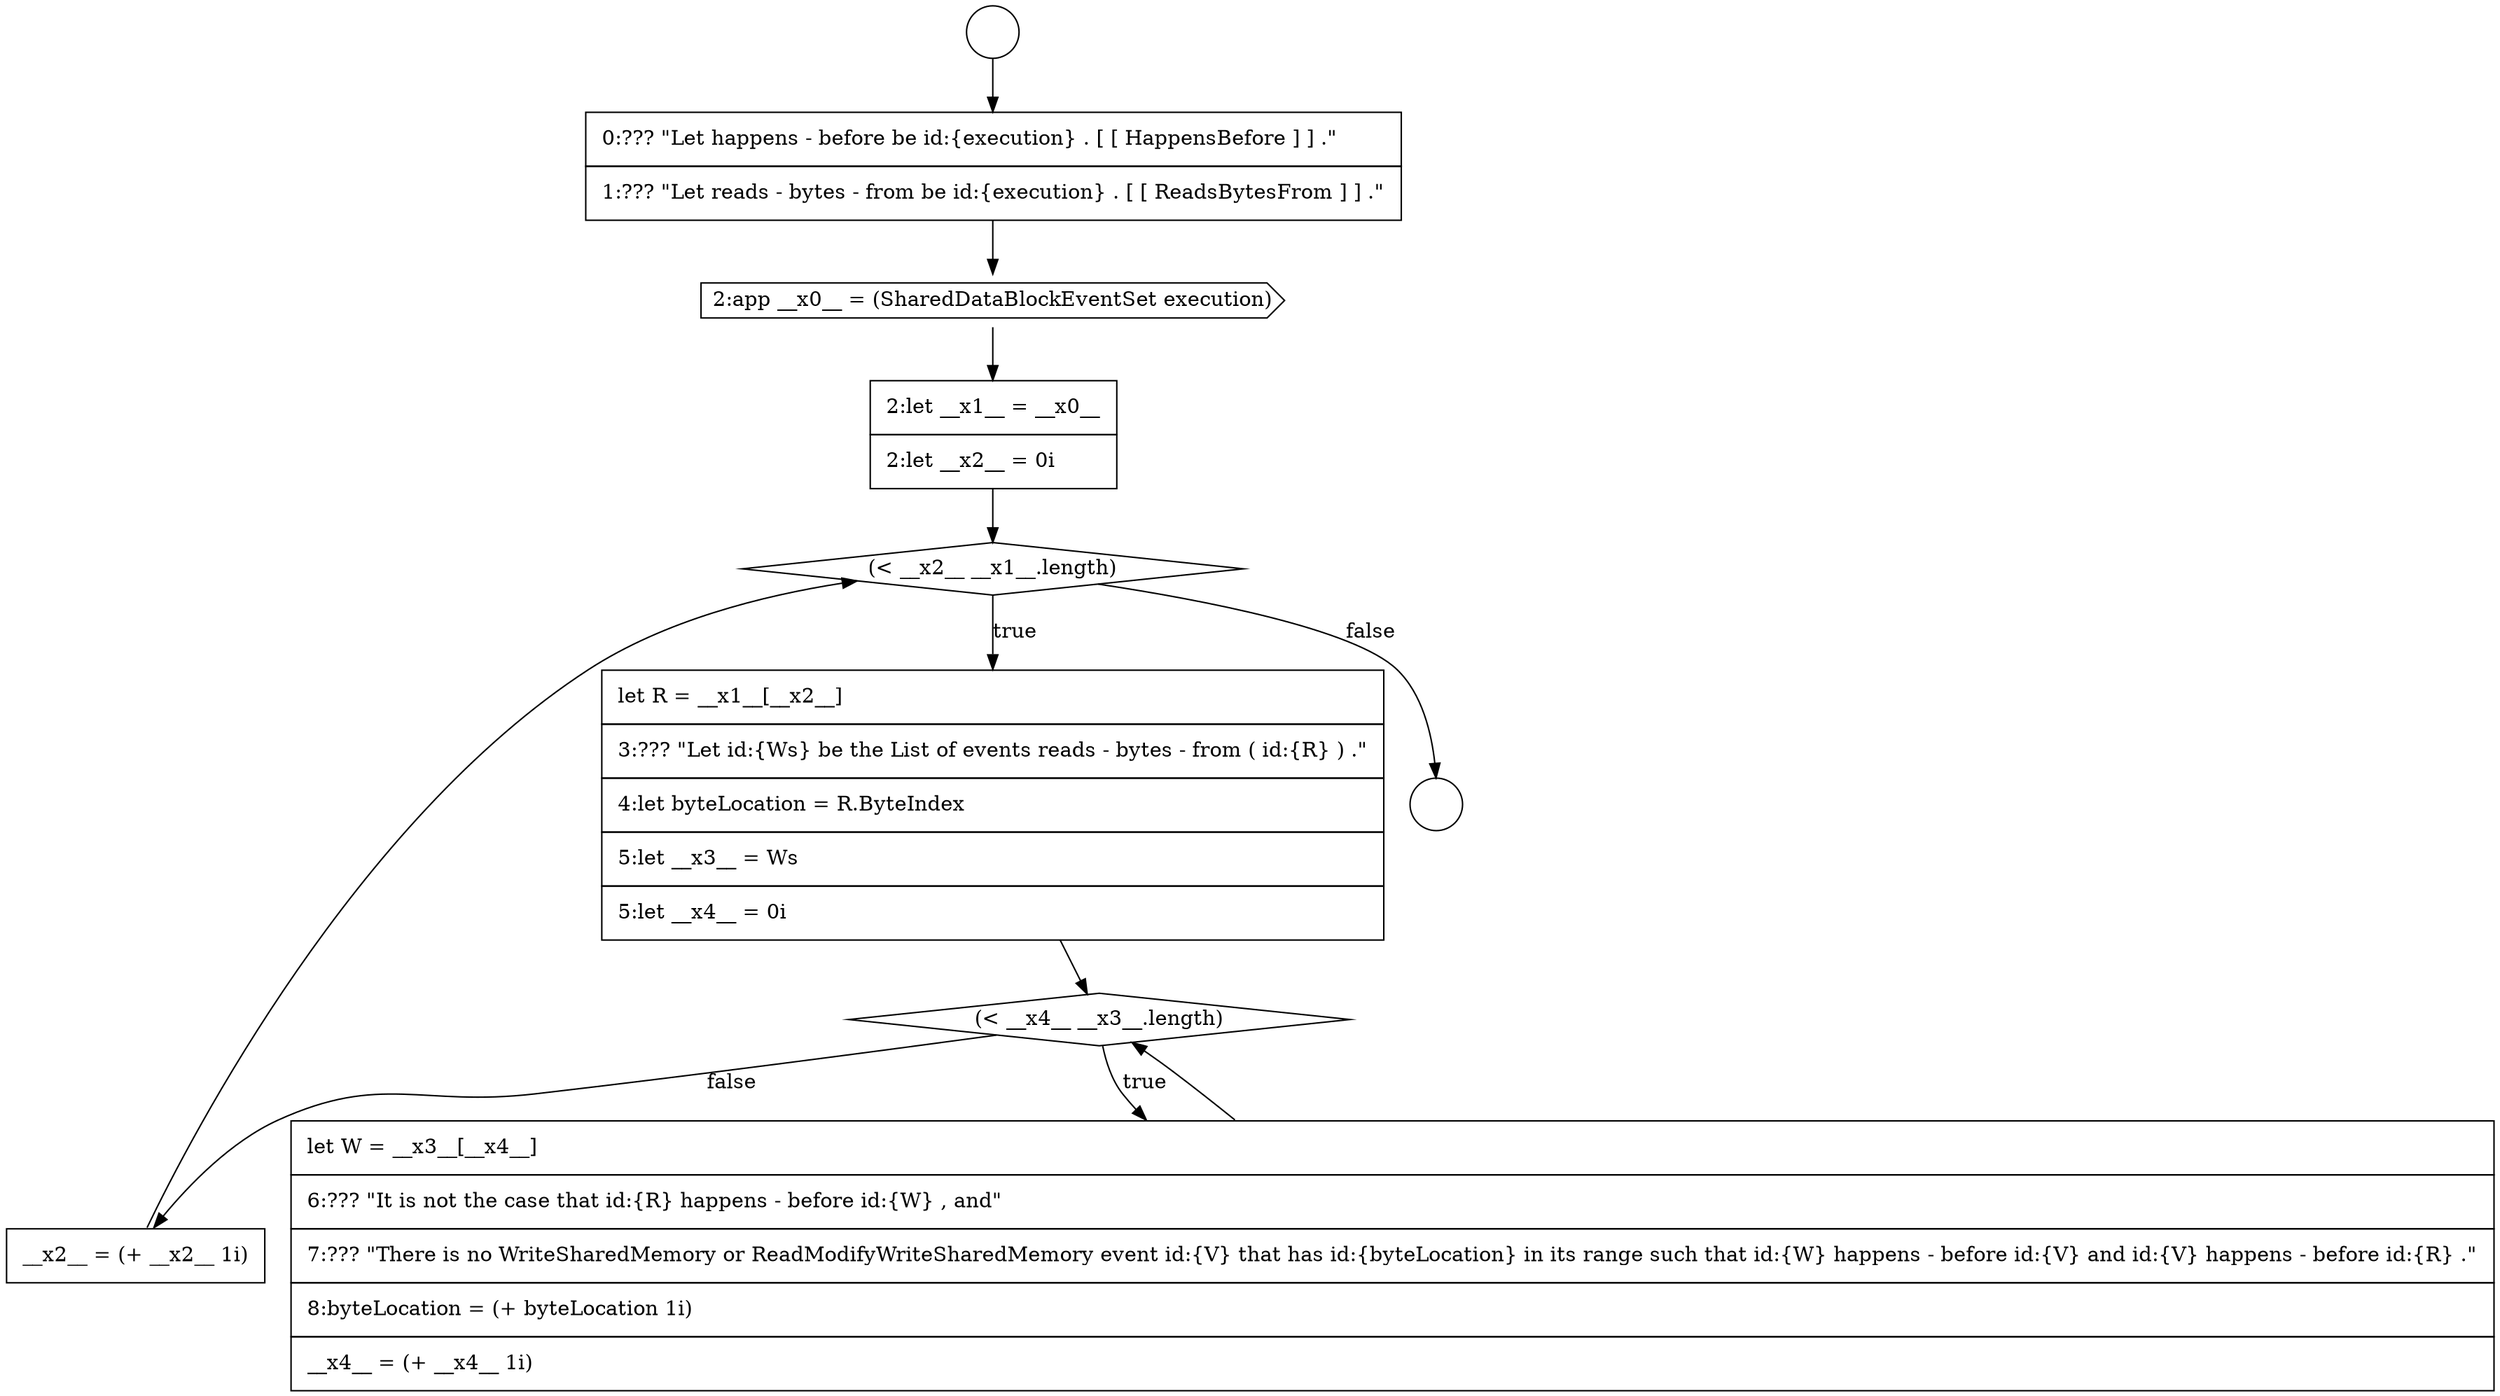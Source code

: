 digraph {
  node16985 [shape=none, margin=0, label=<<font color="black">
    <table border="0" cellborder="1" cellspacing="0" cellpadding="10">
      <tr><td align="left">0:??? &quot;Let happens - before be id:{execution} . [ [ HappensBefore ] ] .&quot;</td></tr>
      <tr><td align="left">1:??? &quot;Let reads - bytes - from be id:{execution} . [ [ ReadsBytesFrom ] ] .&quot;</td></tr>
    </table>
  </font>> color="black" fillcolor="white" style=filled]
  node16989 [shape=none, margin=0, label=<<font color="black">
    <table border="0" cellborder="1" cellspacing="0" cellpadding="10">
      <tr><td align="left">let R = __x1__[__x2__]</td></tr>
      <tr><td align="left">3:??? &quot;Let id:{Ws} be the List of events reads - bytes - from ( id:{R} ) .&quot;</td></tr>
      <tr><td align="left">4:let byteLocation = R.ByteIndex</td></tr>
      <tr><td align="left">5:let __x3__ = Ws</td></tr>
      <tr><td align="left">5:let __x4__ = 0i</td></tr>
    </table>
  </font>> color="black" fillcolor="white" style=filled]
  node16986 [shape=cds, label=<<font color="black">2:app __x0__ = (SharedDataBlockEventSet execution)</font>> color="black" fillcolor="white" style=filled]
  node16990 [shape=diamond, label=<<font color="black">(&lt; __x4__ __x3__.length)</font>> color="black" fillcolor="white" style=filled]
  node16984 [shape=circle label=" " color="black" fillcolor="white" style=filled]
  node16991 [shape=none, margin=0, label=<<font color="black">
    <table border="0" cellborder="1" cellspacing="0" cellpadding="10">
      <tr><td align="left">let W = __x3__[__x4__]</td></tr>
      <tr><td align="left">6:??? &quot;It is not the case that id:{R} happens - before id:{W} , and&quot;</td></tr>
      <tr><td align="left">7:??? &quot;There is no WriteSharedMemory or ReadModifyWriteSharedMemory event id:{V} that has id:{byteLocation} in its range such that id:{W} happens - before id:{V} and id:{V} happens - before id:{R} .&quot;</td></tr>
      <tr><td align="left">8:byteLocation = (+ byteLocation 1i)</td></tr>
      <tr><td align="left">__x4__ = (+ __x4__ 1i)</td></tr>
    </table>
  </font>> color="black" fillcolor="white" style=filled]
  node16987 [shape=none, margin=0, label=<<font color="black">
    <table border="0" cellborder="1" cellspacing="0" cellpadding="10">
      <tr><td align="left">2:let __x1__ = __x0__</td></tr>
      <tr><td align="left">2:let __x2__ = 0i</td></tr>
    </table>
  </font>> color="black" fillcolor="white" style=filled]
  node16992 [shape=none, margin=0, label=<<font color="black">
    <table border="0" cellborder="1" cellspacing="0" cellpadding="10">
      <tr><td align="left">__x2__ = (+ __x2__ 1i)</td></tr>
    </table>
  </font>> color="black" fillcolor="white" style=filled]
  node16988 [shape=diamond, label=<<font color="black">(&lt; __x2__ __x1__.length)</font>> color="black" fillcolor="white" style=filled]
  node16983 [shape=circle label=" " color="black" fillcolor="white" style=filled]
  node16988 -> node16989 [label=<<font color="black">true</font>> color="black"]
  node16988 -> node16984 [label=<<font color="black">false</font>> color="black"]
  node16989 -> node16990 [ color="black"]
  node16987 -> node16988 [ color="black"]
  node16991 -> node16990 [ color="black"]
  node16985 -> node16986 [ color="black"]
  node16992 -> node16988 [ color="black"]
  node16990 -> node16991 [label=<<font color="black">true</font>> color="black"]
  node16990 -> node16992 [label=<<font color="black">false</font>> color="black"]
  node16986 -> node16987 [ color="black"]
  node16983 -> node16985 [ color="black"]
}
